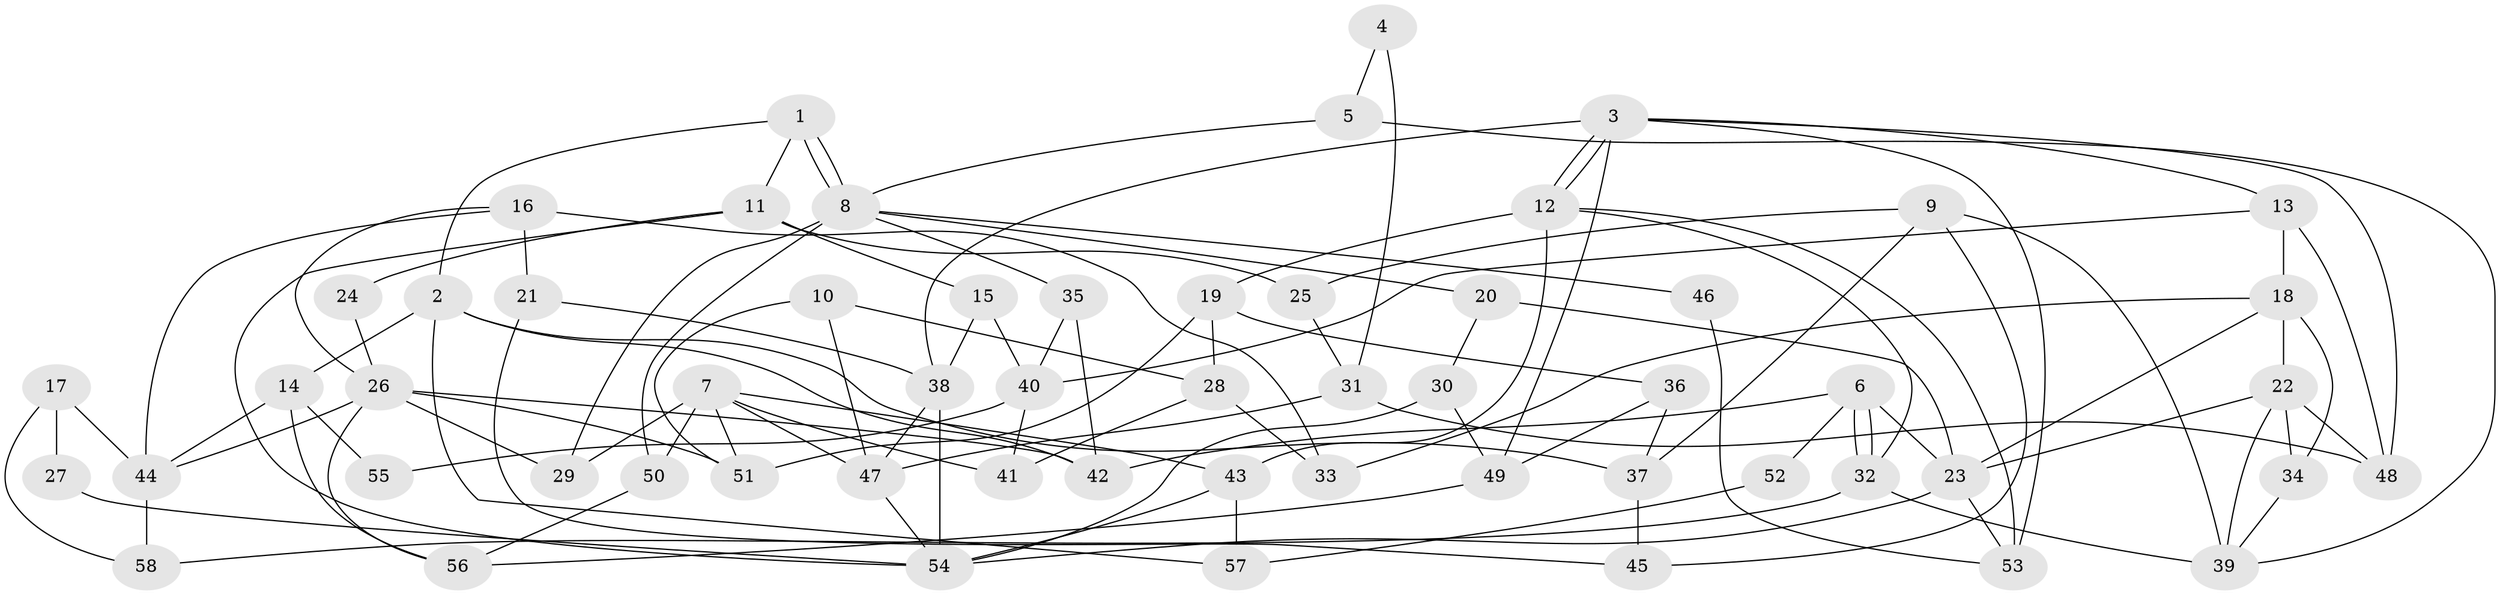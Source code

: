 // coarse degree distribution, {8: 0.11428571428571428, 7: 0.08571428571428572, 4: 0.17142857142857143, 6: 0.14285714285714285, 5: 0.14285714285714285, 10: 0.02857142857142857, 3: 0.22857142857142856, 2: 0.08571428571428572}
// Generated by graph-tools (version 1.1) at 2025/24/03/03/25 07:24:00]
// undirected, 58 vertices, 116 edges
graph export_dot {
graph [start="1"]
  node [color=gray90,style=filled];
  1;
  2;
  3;
  4;
  5;
  6;
  7;
  8;
  9;
  10;
  11;
  12;
  13;
  14;
  15;
  16;
  17;
  18;
  19;
  20;
  21;
  22;
  23;
  24;
  25;
  26;
  27;
  28;
  29;
  30;
  31;
  32;
  33;
  34;
  35;
  36;
  37;
  38;
  39;
  40;
  41;
  42;
  43;
  44;
  45;
  46;
  47;
  48;
  49;
  50;
  51;
  52;
  53;
  54;
  55;
  56;
  57;
  58;
  1 -- 8;
  1 -- 8;
  1 -- 2;
  1 -- 11;
  2 -- 42;
  2 -- 14;
  2 -- 37;
  2 -- 57;
  3 -- 48;
  3 -- 12;
  3 -- 12;
  3 -- 13;
  3 -- 38;
  3 -- 49;
  3 -- 53;
  4 -- 5;
  4 -- 31;
  5 -- 39;
  5 -- 8;
  6 -- 42;
  6 -- 32;
  6 -- 32;
  6 -- 23;
  6 -- 52;
  7 -- 43;
  7 -- 47;
  7 -- 29;
  7 -- 41;
  7 -- 50;
  7 -- 51;
  8 -- 50;
  8 -- 20;
  8 -- 29;
  8 -- 35;
  8 -- 46;
  9 -- 39;
  9 -- 45;
  9 -- 25;
  9 -- 37;
  10 -- 51;
  10 -- 47;
  10 -- 28;
  11 -- 25;
  11 -- 15;
  11 -- 24;
  11 -- 54;
  12 -- 19;
  12 -- 32;
  12 -- 43;
  12 -- 53;
  13 -- 18;
  13 -- 40;
  13 -- 48;
  14 -- 56;
  14 -- 44;
  14 -- 55;
  15 -- 38;
  15 -- 40;
  16 -- 26;
  16 -- 33;
  16 -- 21;
  16 -- 44;
  17 -- 44;
  17 -- 58;
  17 -- 27;
  18 -- 34;
  18 -- 23;
  18 -- 22;
  18 -- 33;
  19 -- 28;
  19 -- 36;
  19 -- 51;
  20 -- 23;
  20 -- 30;
  21 -- 38;
  21 -- 45;
  22 -- 23;
  22 -- 34;
  22 -- 39;
  22 -- 48;
  23 -- 53;
  23 -- 54;
  24 -- 26;
  25 -- 31;
  26 -- 51;
  26 -- 29;
  26 -- 42;
  26 -- 44;
  26 -- 56;
  27 -- 54;
  28 -- 41;
  28 -- 33;
  30 -- 54;
  30 -- 49;
  31 -- 48;
  31 -- 47;
  32 -- 39;
  32 -- 58;
  34 -- 39;
  35 -- 40;
  35 -- 42;
  36 -- 49;
  36 -- 37;
  37 -- 45;
  38 -- 54;
  38 -- 47;
  40 -- 41;
  40 -- 55;
  43 -- 54;
  43 -- 57;
  44 -- 58;
  46 -- 53;
  47 -- 54;
  49 -- 56;
  50 -- 56;
  52 -- 57;
}
